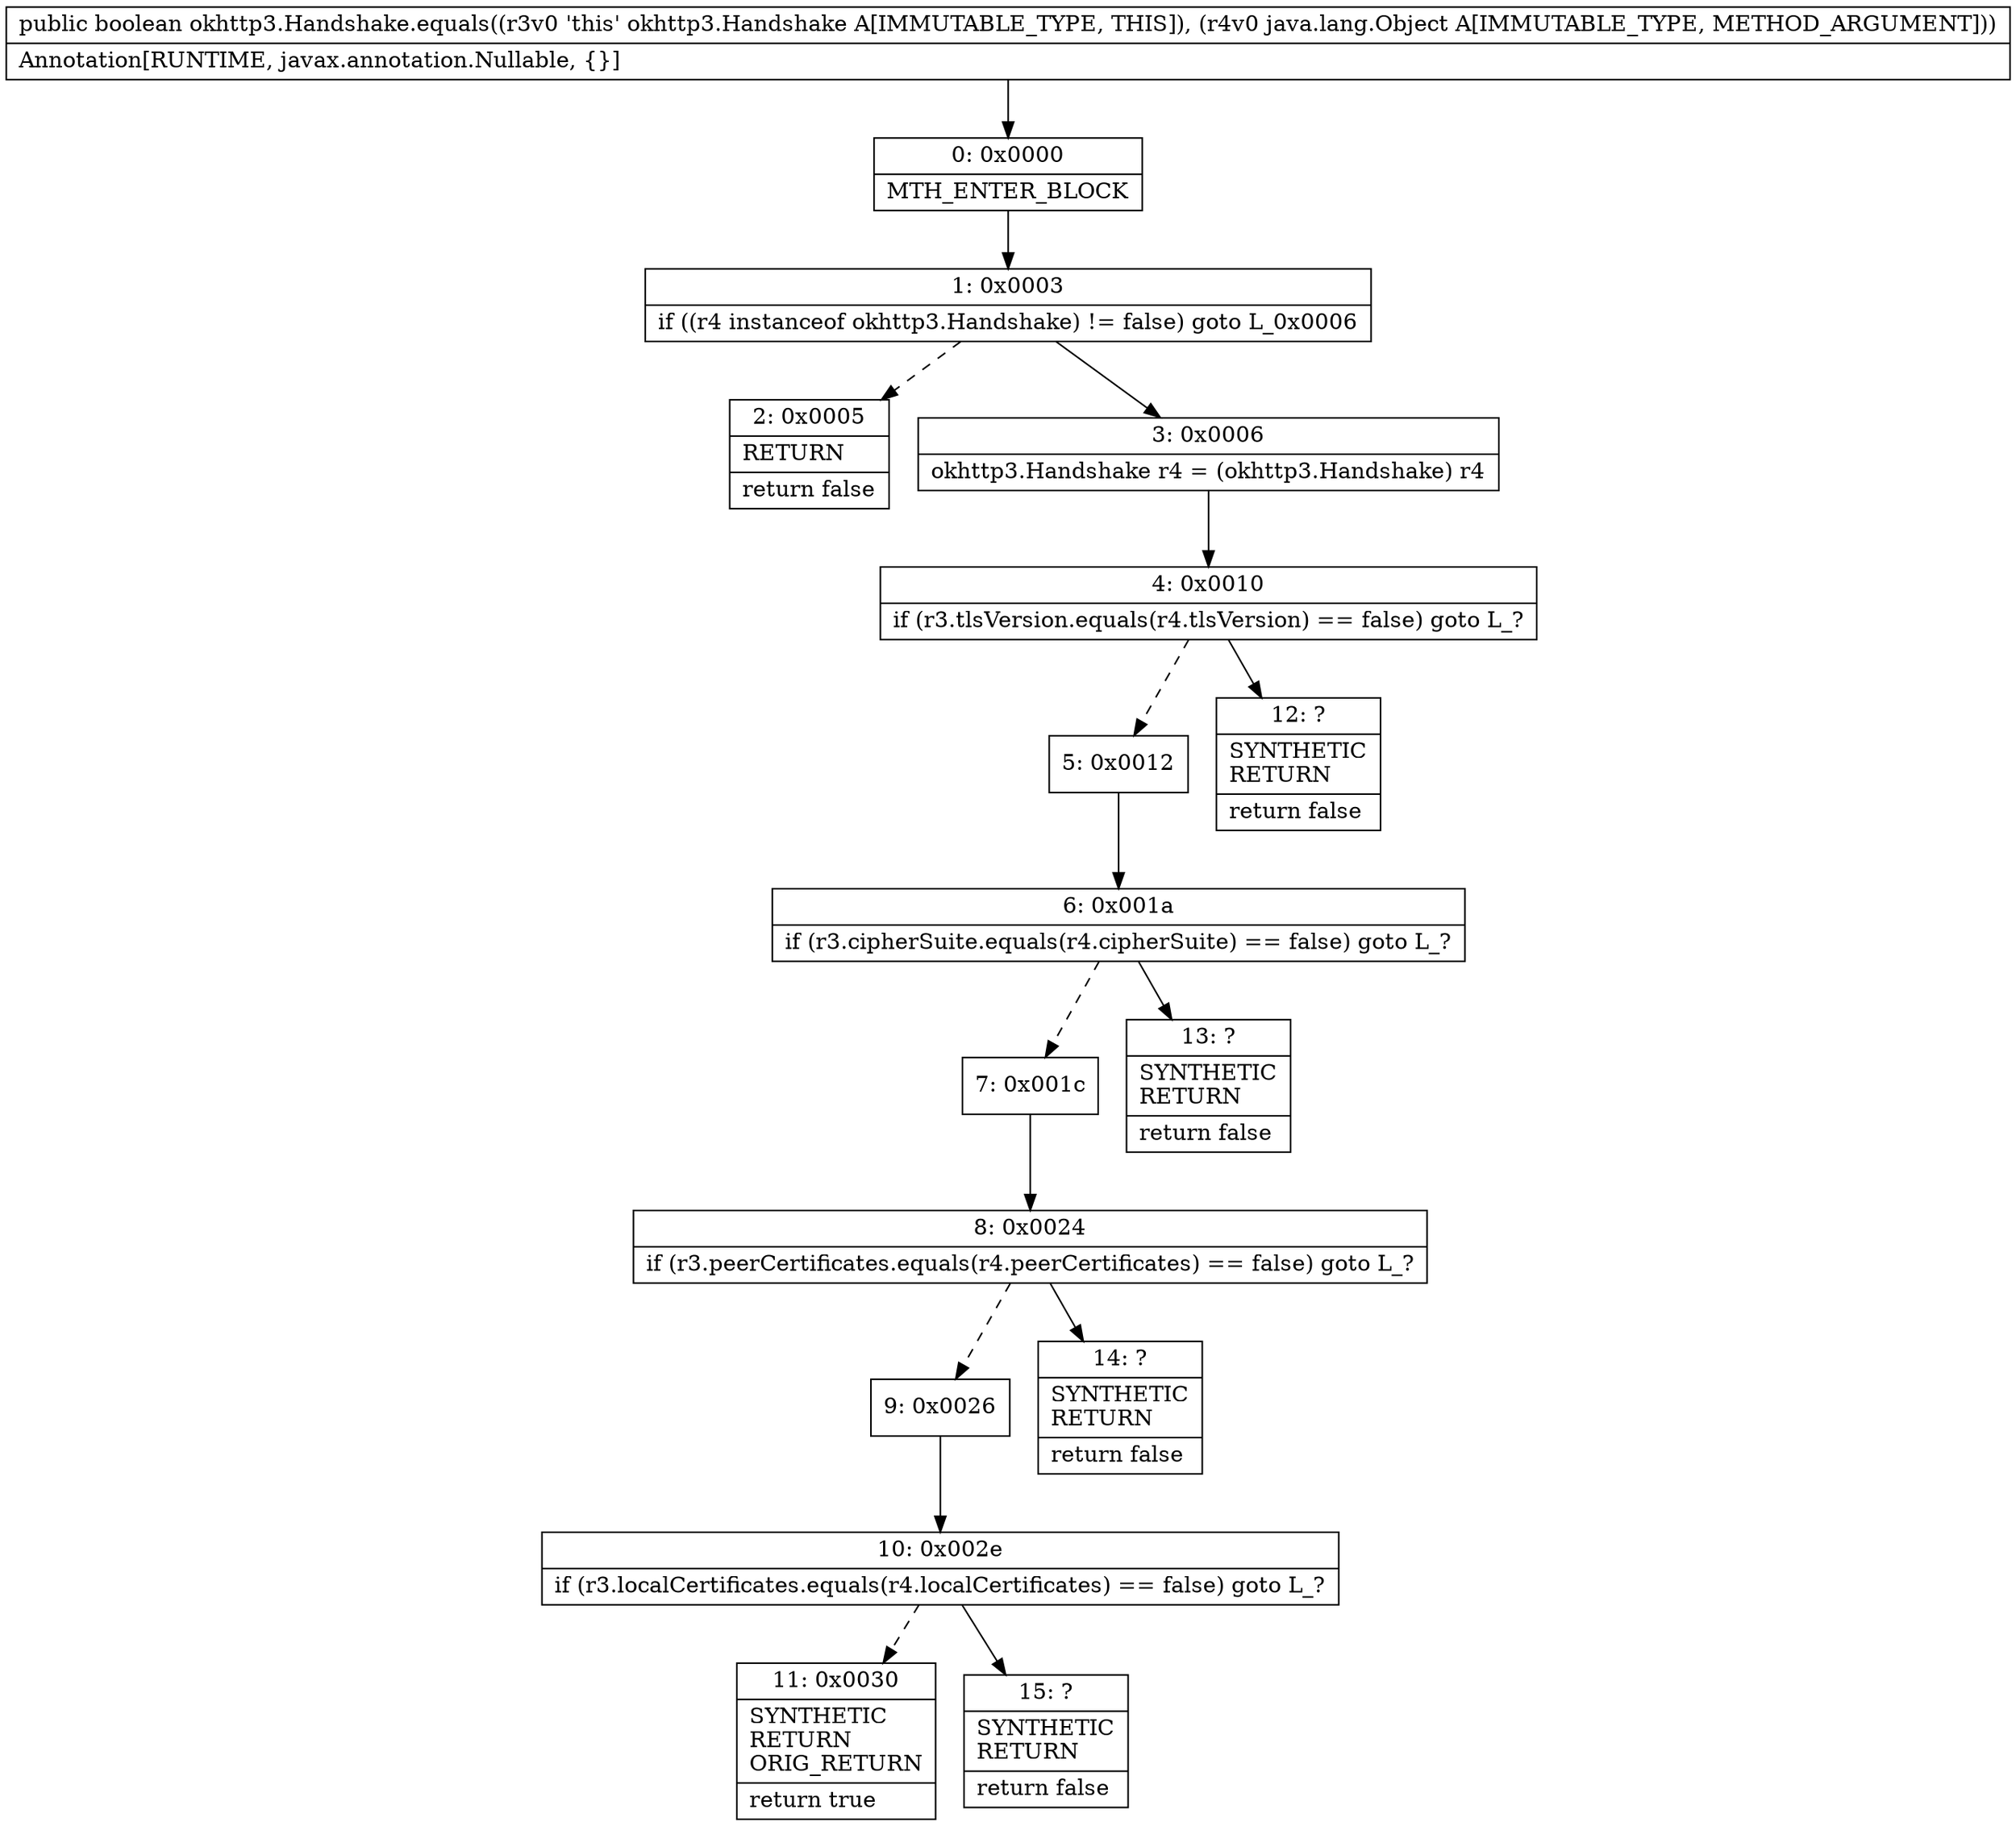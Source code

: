 digraph "CFG forokhttp3.Handshake.equals(Ljava\/lang\/Object;)Z" {
Node_0 [shape=record,label="{0\:\ 0x0000|MTH_ENTER_BLOCK\l}"];
Node_1 [shape=record,label="{1\:\ 0x0003|if ((r4 instanceof okhttp3.Handshake) != false) goto L_0x0006\l}"];
Node_2 [shape=record,label="{2\:\ 0x0005|RETURN\l|return false\l}"];
Node_3 [shape=record,label="{3\:\ 0x0006|okhttp3.Handshake r4 = (okhttp3.Handshake) r4\l}"];
Node_4 [shape=record,label="{4\:\ 0x0010|if (r3.tlsVersion.equals(r4.tlsVersion) == false) goto L_?\l}"];
Node_5 [shape=record,label="{5\:\ 0x0012}"];
Node_6 [shape=record,label="{6\:\ 0x001a|if (r3.cipherSuite.equals(r4.cipherSuite) == false) goto L_?\l}"];
Node_7 [shape=record,label="{7\:\ 0x001c}"];
Node_8 [shape=record,label="{8\:\ 0x0024|if (r3.peerCertificates.equals(r4.peerCertificates) == false) goto L_?\l}"];
Node_9 [shape=record,label="{9\:\ 0x0026}"];
Node_10 [shape=record,label="{10\:\ 0x002e|if (r3.localCertificates.equals(r4.localCertificates) == false) goto L_?\l}"];
Node_11 [shape=record,label="{11\:\ 0x0030|SYNTHETIC\lRETURN\lORIG_RETURN\l|return true\l}"];
Node_12 [shape=record,label="{12\:\ ?|SYNTHETIC\lRETURN\l|return false\l}"];
Node_13 [shape=record,label="{13\:\ ?|SYNTHETIC\lRETURN\l|return false\l}"];
Node_14 [shape=record,label="{14\:\ ?|SYNTHETIC\lRETURN\l|return false\l}"];
Node_15 [shape=record,label="{15\:\ ?|SYNTHETIC\lRETURN\l|return false\l}"];
MethodNode[shape=record,label="{public boolean okhttp3.Handshake.equals((r3v0 'this' okhttp3.Handshake A[IMMUTABLE_TYPE, THIS]), (r4v0 java.lang.Object A[IMMUTABLE_TYPE, METHOD_ARGUMENT]))  | Annotation[RUNTIME, javax.annotation.Nullable, \{\}]\l}"];
MethodNode -> Node_0;
Node_0 -> Node_1;
Node_1 -> Node_2[style=dashed];
Node_1 -> Node_3;
Node_3 -> Node_4;
Node_4 -> Node_5[style=dashed];
Node_4 -> Node_12;
Node_5 -> Node_6;
Node_6 -> Node_7[style=dashed];
Node_6 -> Node_13;
Node_7 -> Node_8;
Node_8 -> Node_9[style=dashed];
Node_8 -> Node_14;
Node_9 -> Node_10;
Node_10 -> Node_11[style=dashed];
Node_10 -> Node_15;
}

